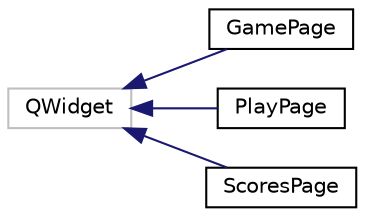 digraph "Graphical Class Hierarchy"
{
 // LATEX_PDF_SIZE
  edge [fontname="Helvetica",fontsize="10",labelfontname="Helvetica",labelfontsize="10"];
  node [fontname="Helvetica",fontsize="10",shape=record];
  rankdir="LR";
  Node5 [label="QWidget",height=0.2,width=0.4,color="grey75", fillcolor="white", style="filled",tooltip=" "];
  Node5 -> Node0 [dir="back",color="midnightblue",fontsize="10",style="solid",fontname="Helvetica"];
  Node0 [label="GamePage",height=0.2,width=0.4,color="black", fillcolor="white", style="filled",URL="$classGamePage.html",tooltip="Class representing the game page in a GUI application."];
  Node5 -> Node7 [dir="back",color="midnightblue",fontsize="10",style="solid",fontname="Helvetica"];
  Node7 [label="PlayPage",height=0.2,width=0.4,color="black", fillcolor="white", style="filled",URL="$classPlayPage.html",tooltip="The PlayPage class for displaying the game interface."];
  Node5 -> Node8 [dir="back",color="midnightblue",fontsize="10",style="solid",fontname="Helvetica"];
  Node8 [label="ScoresPage",height=0.2,width=0.4,color="black", fillcolor="white", style="filled",URL="$classScoresPage.html",tooltip="Class responsible for displaying high scores in the application."];
}
